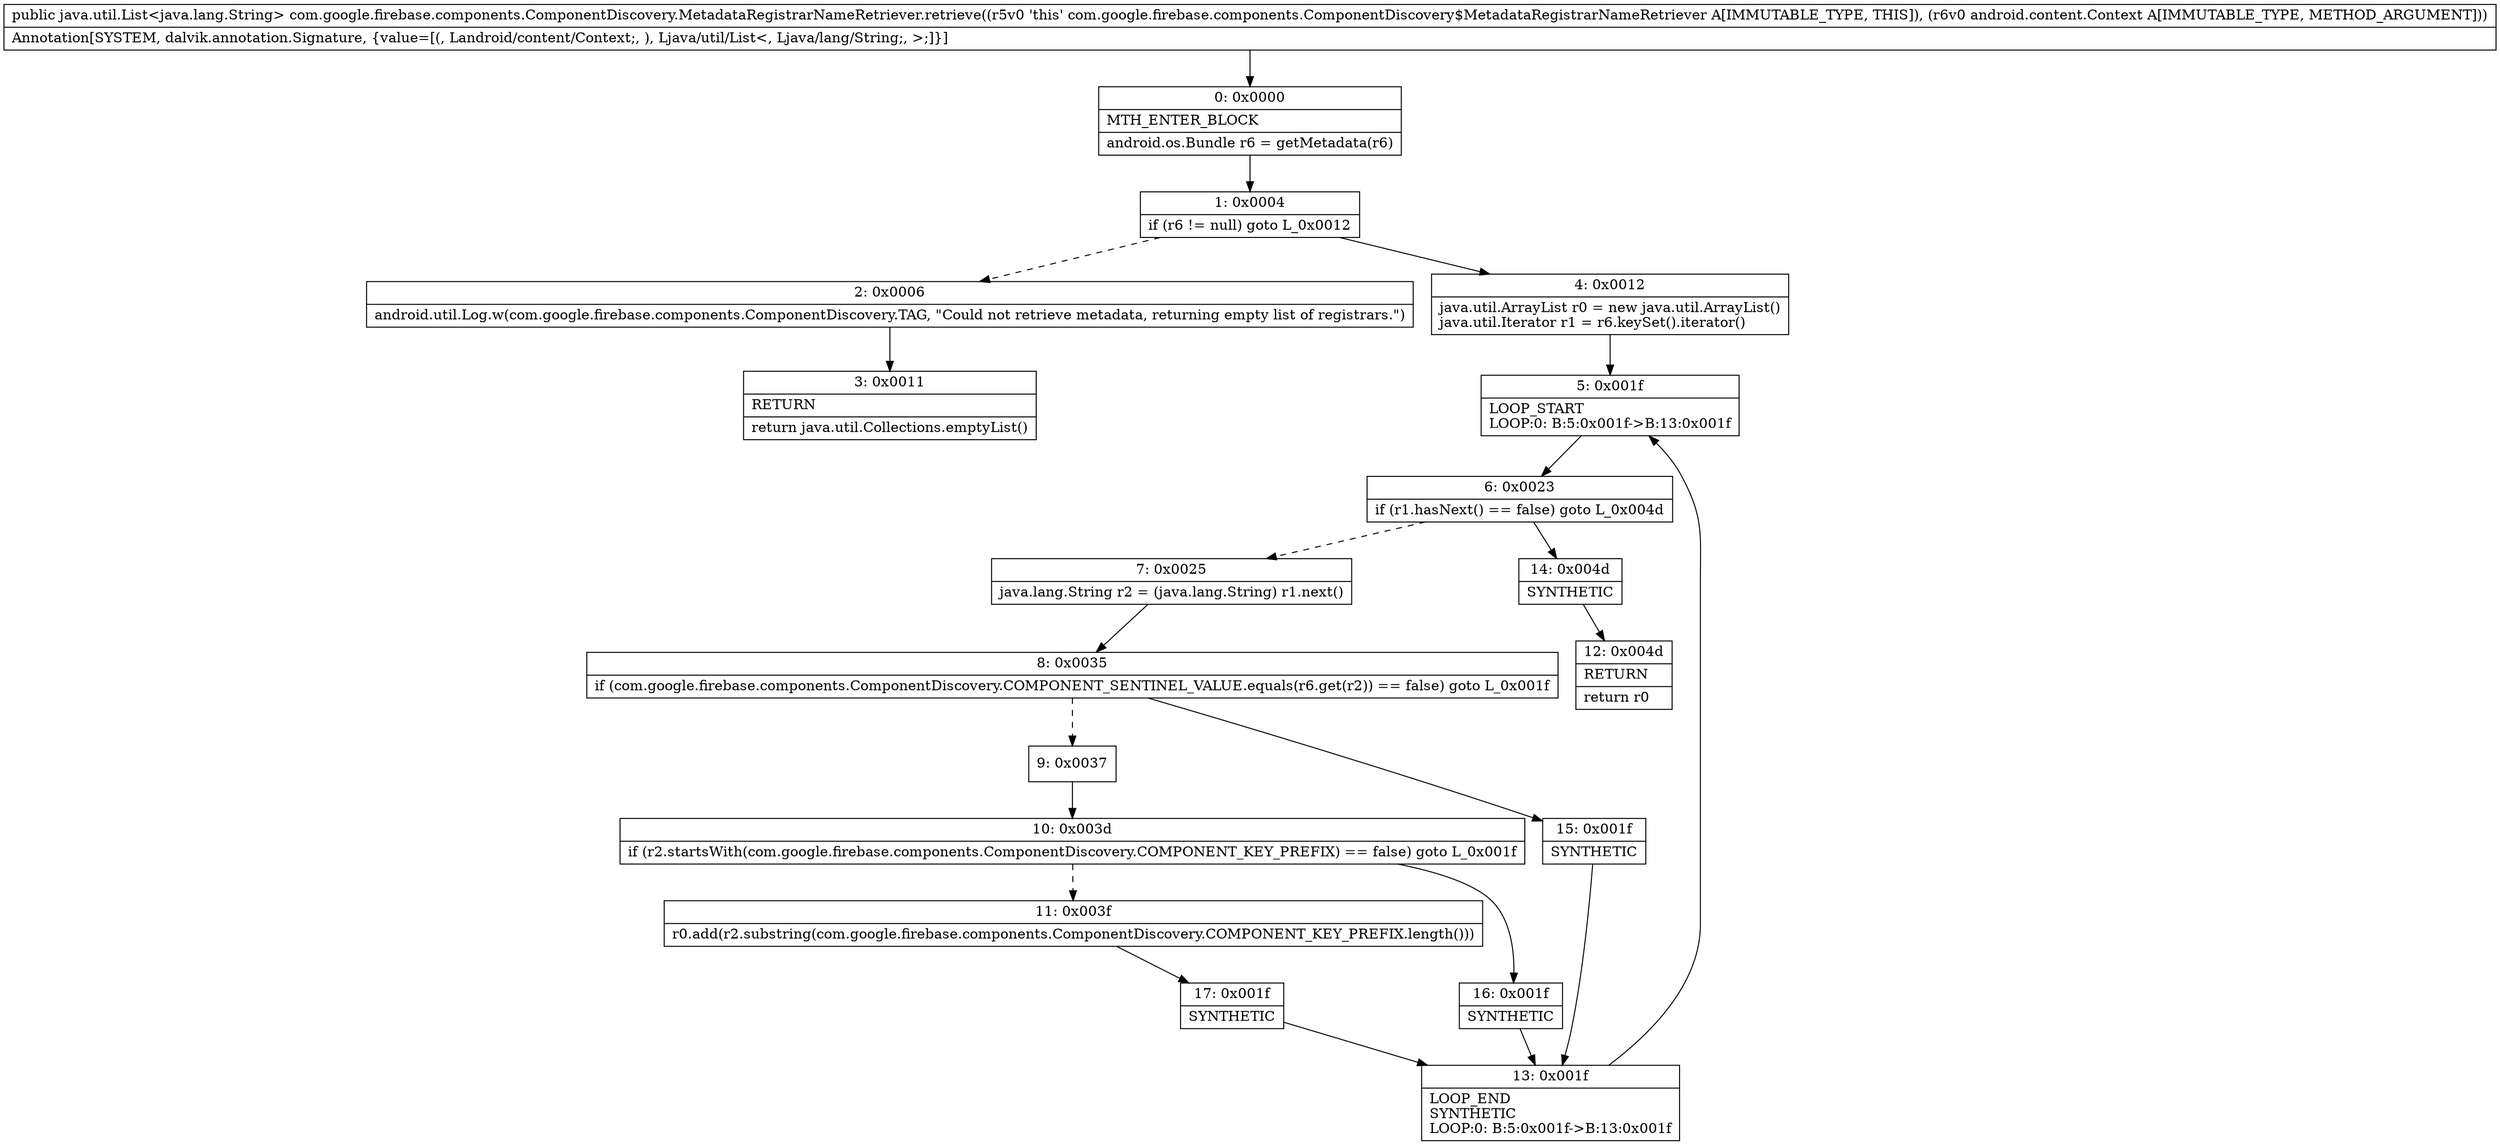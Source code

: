 digraph "CFG forcom.google.firebase.components.ComponentDiscovery.MetadataRegistrarNameRetriever.retrieve(Landroid\/content\/Context;)Ljava\/util\/List;" {
Node_0 [shape=record,label="{0\:\ 0x0000|MTH_ENTER_BLOCK\l|android.os.Bundle r6 = getMetadata(r6)\l}"];
Node_1 [shape=record,label="{1\:\ 0x0004|if (r6 != null) goto L_0x0012\l}"];
Node_2 [shape=record,label="{2\:\ 0x0006|android.util.Log.w(com.google.firebase.components.ComponentDiscovery.TAG, \"Could not retrieve metadata, returning empty list of registrars.\")\l}"];
Node_3 [shape=record,label="{3\:\ 0x0011|RETURN\l|return java.util.Collections.emptyList()\l}"];
Node_4 [shape=record,label="{4\:\ 0x0012|java.util.ArrayList r0 = new java.util.ArrayList()\ljava.util.Iterator r1 = r6.keySet().iterator()\l}"];
Node_5 [shape=record,label="{5\:\ 0x001f|LOOP_START\lLOOP:0: B:5:0x001f\-\>B:13:0x001f\l}"];
Node_6 [shape=record,label="{6\:\ 0x0023|if (r1.hasNext() == false) goto L_0x004d\l}"];
Node_7 [shape=record,label="{7\:\ 0x0025|java.lang.String r2 = (java.lang.String) r1.next()\l}"];
Node_8 [shape=record,label="{8\:\ 0x0035|if (com.google.firebase.components.ComponentDiscovery.COMPONENT_SENTINEL_VALUE.equals(r6.get(r2)) == false) goto L_0x001f\l}"];
Node_9 [shape=record,label="{9\:\ 0x0037}"];
Node_10 [shape=record,label="{10\:\ 0x003d|if (r2.startsWith(com.google.firebase.components.ComponentDiscovery.COMPONENT_KEY_PREFIX) == false) goto L_0x001f\l}"];
Node_11 [shape=record,label="{11\:\ 0x003f|r0.add(r2.substring(com.google.firebase.components.ComponentDiscovery.COMPONENT_KEY_PREFIX.length()))\l}"];
Node_12 [shape=record,label="{12\:\ 0x004d|RETURN\l|return r0\l}"];
Node_13 [shape=record,label="{13\:\ 0x001f|LOOP_END\lSYNTHETIC\lLOOP:0: B:5:0x001f\-\>B:13:0x001f\l}"];
Node_14 [shape=record,label="{14\:\ 0x004d|SYNTHETIC\l}"];
Node_15 [shape=record,label="{15\:\ 0x001f|SYNTHETIC\l}"];
Node_16 [shape=record,label="{16\:\ 0x001f|SYNTHETIC\l}"];
Node_17 [shape=record,label="{17\:\ 0x001f|SYNTHETIC\l}"];
MethodNode[shape=record,label="{public java.util.List\<java.lang.String\> com.google.firebase.components.ComponentDiscovery.MetadataRegistrarNameRetriever.retrieve((r5v0 'this' com.google.firebase.components.ComponentDiscovery$MetadataRegistrarNameRetriever A[IMMUTABLE_TYPE, THIS]), (r6v0 android.content.Context A[IMMUTABLE_TYPE, METHOD_ARGUMENT]))  | Annotation[SYSTEM, dalvik.annotation.Signature, \{value=[(, Landroid\/content\/Context;, ), Ljava\/util\/List\<, Ljava\/lang\/String;, \>;]\}]\l}"];
MethodNode -> Node_0;
Node_0 -> Node_1;
Node_1 -> Node_2[style=dashed];
Node_1 -> Node_4;
Node_2 -> Node_3;
Node_4 -> Node_5;
Node_5 -> Node_6;
Node_6 -> Node_7[style=dashed];
Node_6 -> Node_14;
Node_7 -> Node_8;
Node_8 -> Node_9[style=dashed];
Node_8 -> Node_15;
Node_9 -> Node_10;
Node_10 -> Node_11[style=dashed];
Node_10 -> Node_16;
Node_11 -> Node_17;
Node_13 -> Node_5;
Node_14 -> Node_12;
Node_15 -> Node_13;
Node_16 -> Node_13;
Node_17 -> Node_13;
}

